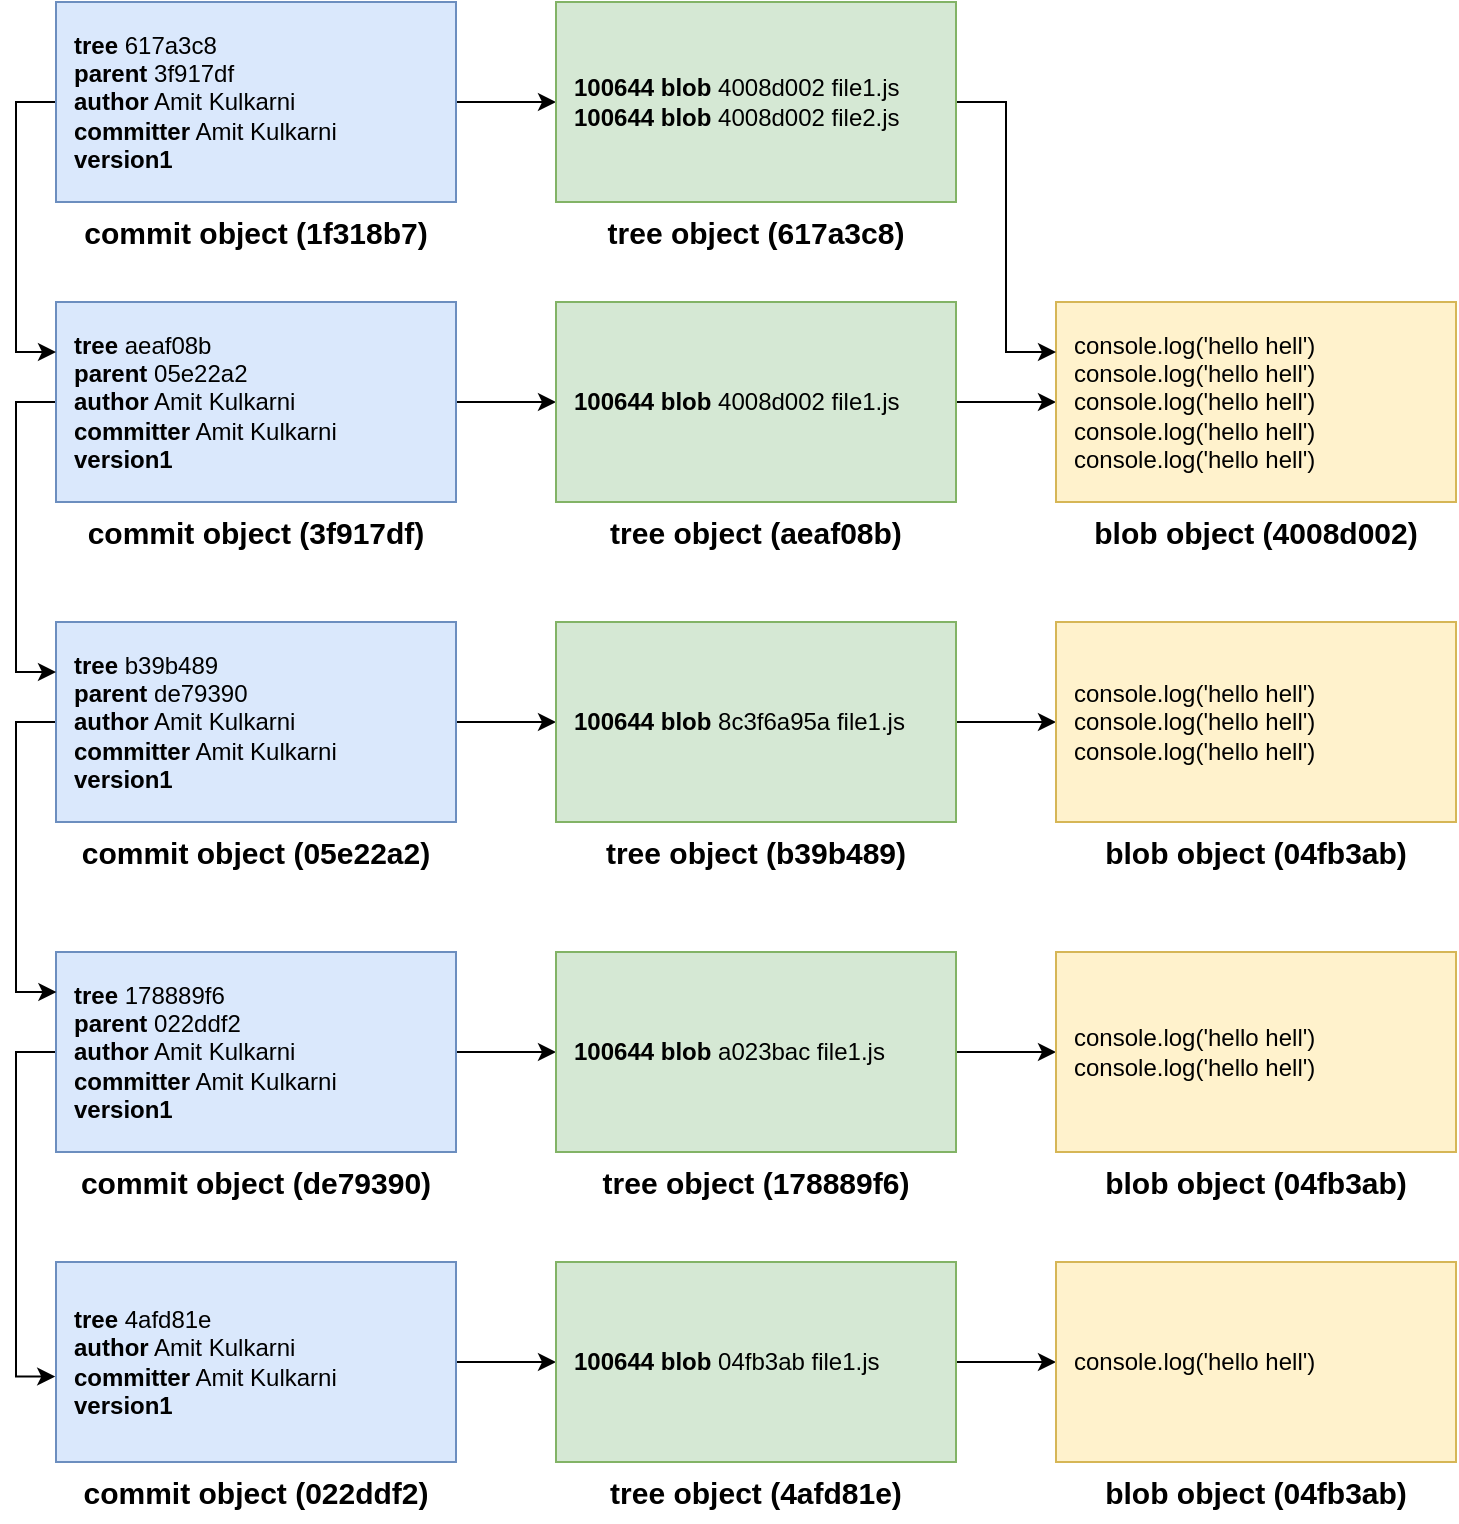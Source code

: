 <mxfile version="21.4.0" type="device" pages="2">
  <diagram name="Page-1" id="JSQuBiqZZewckdwmTf_G">
    <mxGraphModel dx="753" dy="487" grid="1" gridSize="10" guides="1" tooltips="1" connect="1" arrows="1" fold="1" page="1" pageScale="1" pageWidth="827" pageHeight="1169" math="0" shadow="0">
      <root>
        <mxCell id="0" />
        <mxCell id="1" parent="0" />
        <mxCell id="qUzir3XbmNW7f5T0-FNk-5" style="edgeStyle=orthogonalEdgeStyle;rounded=0;orthogonalLoop=1;jettySize=auto;html=1;" edge="1" parent="1" source="qUzir3XbmNW7f5T0-FNk-1" target="qUzir3XbmNW7f5T0-FNk-3">
          <mxGeometry relative="1" as="geometry" />
        </mxCell>
        <mxCell id="qUzir3XbmNW7f5T0-FNk-1" value="&lt;b&gt;tree&lt;/b&gt;&amp;nbsp;4afd81e&lt;br&gt;&lt;b&gt;author&lt;/b&gt; Amit Kulkarni&lt;br&gt;&lt;b&gt;committer&lt;/b&gt; Amit Kulkarni&lt;br&gt;&lt;b&gt;version1&lt;/b&gt;" style="rounded=0;whiteSpace=wrap;html=1;fillColor=#dae8fc;strokeColor=#6c8ebf;fontStyle=0;align=left;spacingLeft=7;" vertex="1" parent="1">
          <mxGeometry x="80" y="740" width="200" height="100" as="geometry" />
        </mxCell>
        <mxCell id="qUzir3XbmNW7f5T0-FNk-2" value="commit object (022ddf2)" style="text;html=1;strokeColor=none;fillColor=none;align=center;verticalAlign=middle;whiteSpace=wrap;rounded=0;fontStyle=1;fontSize=15;" vertex="1" parent="1">
          <mxGeometry x="80" y="840" width="200" height="30" as="geometry" />
        </mxCell>
        <mxCell id="qUzir3XbmNW7f5T0-FNk-8" style="edgeStyle=orthogonalEdgeStyle;rounded=0;orthogonalLoop=1;jettySize=auto;html=1;entryX=0;entryY=0.5;entryDx=0;entryDy=0;" edge="1" parent="1" source="qUzir3XbmNW7f5T0-FNk-3" target="qUzir3XbmNW7f5T0-FNk-6">
          <mxGeometry relative="1" as="geometry" />
        </mxCell>
        <mxCell id="qUzir3XbmNW7f5T0-FNk-3" value="&lt;b&gt;100644&lt;/b&gt; &lt;b&gt;blob&lt;/b&gt; 04fb3ab file1.js" style="rounded=0;whiteSpace=wrap;html=1;fillColor=#d5e8d4;strokeColor=#82b366;fontStyle=0;align=left;spacingLeft=7;" vertex="1" parent="1">
          <mxGeometry x="330" y="740" width="200" height="100" as="geometry" />
        </mxCell>
        <mxCell id="qUzir3XbmNW7f5T0-FNk-4" value="tree object (4afd81e)" style="text;html=1;strokeColor=none;fillColor=none;align=center;verticalAlign=middle;whiteSpace=wrap;rounded=0;fontStyle=1;fontSize=15;" vertex="1" parent="1">
          <mxGeometry x="330" y="840" width="200" height="30" as="geometry" />
        </mxCell>
        <mxCell id="qUzir3XbmNW7f5T0-FNk-6" value="console.log(&#39;hello hell&#39;)" style="rounded=0;whiteSpace=wrap;html=1;fillColor=#fff2cc;strokeColor=#d6b656;fontStyle=0;align=left;spacingLeft=7;" vertex="1" parent="1">
          <mxGeometry x="580" y="740" width="200" height="100" as="geometry" />
        </mxCell>
        <mxCell id="qUzir3XbmNW7f5T0-FNk-7" value="blob object (04fb3ab)" style="text;html=1;strokeColor=none;fillColor=none;align=center;verticalAlign=middle;whiteSpace=wrap;rounded=0;fontStyle=1;fontSize=15;" vertex="1" parent="1">
          <mxGeometry x="580" y="840" width="200" height="30" as="geometry" />
        </mxCell>
        <mxCell id="qUzir3XbmNW7f5T0-FNk-9" style="edgeStyle=orthogonalEdgeStyle;rounded=0;orthogonalLoop=1;jettySize=auto;html=1;" edge="1" parent="1" source="qUzir3XbmNW7f5T0-FNk-10" target="qUzir3XbmNW7f5T0-FNk-13">
          <mxGeometry relative="1" as="geometry" />
        </mxCell>
        <mxCell id="qUzir3XbmNW7f5T0-FNk-17" style="edgeStyle=orthogonalEdgeStyle;rounded=0;orthogonalLoop=1;jettySize=auto;html=1;entryX=-0.002;entryY=0.573;entryDx=0;entryDy=0;entryPerimeter=0;" edge="1" parent="1" source="qUzir3XbmNW7f5T0-FNk-10" target="qUzir3XbmNW7f5T0-FNk-1">
          <mxGeometry relative="1" as="geometry">
            <Array as="points">
              <mxPoint x="60" y="635" />
              <mxPoint x="60" y="797" />
            </Array>
          </mxGeometry>
        </mxCell>
        <mxCell id="qUzir3XbmNW7f5T0-FNk-10" value="&lt;b&gt;tree&lt;/b&gt;&amp;nbsp;178889f6&lt;br&gt;&lt;b&gt;parent&lt;/b&gt;&amp;nbsp;022ddf2&lt;br&gt;&lt;b&gt;author&lt;/b&gt; Amit Kulkarni&lt;br&gt;&lt;b&gt;committer&lt;/b&gt; Amit Kulkarni&lt;br&gt;&lt;b&gt;version1&lt;/b&gt;" style="rounded=0;whiteSpace=wrap;html=1;fillColor=#dae8fc;strokeColor=#6c8ebf;fontStyle=0;align=left;spacingLeft=7;" vertex="1" parent="1">
          <mxGeometry x="80" y="585" width="200" height="100" as="geometry" />
        </mxCell>
        <mxCell id="qUzir3XbmNW7f5T0-FNk-11" value="commit object (de79390)" style="text;html=1;strokeColor=none;fillColor=none;align=center;verticalAlign=middle;whiteSpace=wrap;rounded=0;fontStyle=1;fontSize=15;" vertex="1" parent="1">
          <mxGeometry x="80" y="685" width="200" height="30" as="geometry" />
        </mxCell>
        <mxCell id="qUzir3XbmNW7f5T0-FNk-12" style="edgeStyle=orthogonalEdgeStyle;rounded=0;orthogonalLoop=1;jettySize=auto;html=1;entryX=0;entryY=0.5;entryDx=0;entryDy=0;" edge="1" parent="1" source="qUzir3XbmNW7f5T0-FNk-13" target="qUzir3XbmNW7f5T0-FNk-15">
          <mxGeometry relative="1" as="geometry" />
        </mxCell>
        <mxCell id="qUzir3XbmNW7f5T0-FNk-13" value="&lt;b&gt;100644&lt;/b&gt; &lt;b&gt;blob&lt;/b&gt; a023bac file1.js" style="rounded=0;whiteSpace=wrap;html=1;fillColor=#d5e8d4;strokeColor=#82b366;fontStyle=0;align=left;spacingLeft=7;" vertex="1" parent="1">
          <mxGeometry x="330" y="585" width="200" height="100" as="geometry" />
        </mxCell>
        <mxCell id="qUzir3XbmNW7f5T0-FNk-14" value="tree object (178889f6)" style="text;html=1;strokeColor=none;fillColor=none;align=center;verticalAlign=middle;whiteSpace=wrap;rounded=0;fontStyle=1;fontSize=15;" vertex="1" parent="1">
          <mxGeometry x="330" y="685" width="200" height="30" as="geometry" />
        </mxCell>
        <mxCell id="qUzir3XbmNW7f5T0-FNk-15" value="&lt;div&gt;console.log(&#39;hello hell&#39;)&lt;/div&gt;&lt;div&gt;console.log(&#39;hello hell&#39;)&lt;/div&gt;" style="rounded=0;whiteSpace=wrap;html=1;fillColor=#fff2cc;strokeColor=#d6b656;fontStyle=0;align=left;spacingLeft=7;" vertex="1" parent="1">
          <mxGeometry x="580" y="585" width="200" height="100" as="geometry" />
        </mxCell>
        <mxCell id="qUzir3XbmNW7f5T0-FNk-16" value="blob object (04fb3ab)" style="text;html=1;strokeColor=none;fillColor=none;align=center;verticalAlign=middle;whiteSpace=wrap;rounded=0;fontStyle=1;fontSize=15;" vertex="1" parent="1">
          <mxGeometry x="580" y="685" width="200" height="30" as="geometry" />
        </mxCell>
        <mxCell id="qUzir3XbmNW7f5T0-FNk-18" style="edgeStyle=orthogonalEdgeStyle;rounded=0;orthogonalLoop=1;jettySize=auto;html=1;" edge="1" parent="1" source="qUzir3XbmNW7f5T0-FNk-19" target="qUzir3XbmNW7f5T0-FNk-22">
          <mxGeometry relative="1" as="geometry" />
        </mxCell>
        <mxCell id="qUzir3XbmNW7f5T0-FNk-26" style="edgeStyle=orthogonalEdgeStyle;rounded=0;orthogonalLoop=1;jettySize=auto;html=1;entryX=0.001;entryY=0.2;entryDx=0;entryDy=0;entryPerimeter=0;" edge="1" parent="1" source="qUzir3XbmNW7f5T0-FNk-19" target="qUzir3XbmNW7f5T0-FNk-10">
          <mxGeometry relative="1" as="geometry">
            <Array as="points">
              <mxPoint x="60" y="470" />
              <mxPoint x="60" y="605" />
            </Array>
          </mxGeometry>
        </mxCell>
        <mxCell id="qUzir3XbmNW7f5T0-FNk-19" value="&lt;b&gt;tree&lt;/b&gt;&amp;nbsp;b39b489&lt;br&gt;&lt;b&gt;parent&lt;/b&gt;&amp;nbsp;de79390&lt;br&gt;&lt;b&gt;author&lt;/b&gt; Amit Kulkarni&lt;br&gt;&lt;b&gt;committer&lt;/b&gt; Amit Kulkarni&lt;br&gt;&lt;b&gt;version1&lt;/b&gt;" style="rounded=0;whiteSpace=wrap;html=1;fillColor=#dae8fc;strokeColor=#6c8ebf;fontStyle=0;align=left;spacingLeft=7;" vertex="1" parent="1">
          <mxGeometry x="80" y="420" width="200" height="100" as="geometry" />
        </mxCell>
        <mxCell id="qUzir3XbmNW7f5T0-FNk-20" value="commit object (05e22a2)" style="text;html=1;strokeColor=none;fillColor=none;align=center;verticalAlign=middle;whiteSpace=wrap;rounded=0;fontStyle=1;fontSize=15;" vertex="1" parent="1">
          <mxGeometry x="80" y="520" width="200" height="30" as="geometry" />
        </mxCell>
        <mxCell id="qUzir3XbmNW7f5T0-FNk-21" style="edgeStyle=orthogonalEdgeStyle;rounded=0;orthogonalLoop=1;jettySize=auto;html=1;entryX=0;entryY=0.5;entryDx=0;entryDy=0;" edge="1" parent="1" source="qUzir3XbmNW7f5T0-FNk-22" target="qUzir3XbmNW7f5T0-FNk-24">
          <mxGeometry relative="1" as="geometry" />
        </mxCell>
        <mxCell id="qUzir3XbmNW7f5T0-FNk-22" value="&lt;b&gt;100644&lt;/b&gt; &lt;b&gt;blob&lt;/b&gt; 8c3f6a95a file1.js" style="rounded=0;whiteSpace=wrap;html=1;fillColor=#d5e8d4;strokeColor=#82b366;fontStyle=0;align=left;spacingLeft=7;" vertex="1" parent="1">
          <mxGeometry x="330" y="420" width="200" height="100" as="geometry" />
        </mxCell>
        <mxCell id="qUzir3XbmNW7f5T0-FNk-23" value="tree object (b39b489)" style="text;html=1;strokeColor=none;fillColor=none;align=center;verticalAlign=middle;whiteSpace=wrap;rounded=0;fontStyle=1;fontSize=15;" vertex="1" parent="1">
          <mxGeometry x="330" y="520" width="200" height="30" as="geometry" />
        </mxCell>
        <mxCell id="qUzir3XbmNW7f5T0-FNk-24" value="&lt;div&gt;console.log(&#39;hello hell&#39;)&lt;/div&gt;&lt;div&gt;console.log(&#39;hello hell&#39;)&lt;/div&gt;&lt;div&gt;console.log(&#39;hello hell&#39;)&lt;/div&gt;" style="rounded=0;whiteSpace=wrap;html=1;fillColor=#fff2cc;strokeColor=#d6b656;fontStyle=0;align=left;spacingLeft=7;" vertex="1" parent="1">
          <mxGeometry x="580" y="420" width="200" height="100" as="geometry" />
        </mxCell>
        <mxCell id="qUzir3XbmNW7f5T0-FNk-25" value="blob object (04fb3ab)" style="text;html=1;strokeColor=none;fillColor=none;align=center;verticalAlign=middle;whiteSpace=wrap;rounded=0;fontStyle=1;fontSize=15;" vertex="1" parent="1">
          <mxGeometry x="580" y="520" width="200" height="30" as="geometry" />
        </mxCell>
        <mxCell id="qUzir3XbmNW7f5T0-FNk-27" style="edgeStyle=orthogonalEdgeStyle;rounded=0;orthogonalLoop=1;jettySize=auto;html=1;" edge="1" parent="1" source="qUzir3XbmNW7f5T0-FNk-28" target="qUzir3XbmNW7f5T0-FNk-31">
          <mxGeometry relative="1" as="geometry" />
        </mxCell>
        <mxCell id="qUzir3XbmNW7f5T0-FNk-35" style="edgeStyle=orthogonalEdgeStyle;rounded=0;orthogonalLoop=1;jettySize=auto;html=1;entryX=0;entryY=0.25;entryDx=0;entryDy=0;" edge="1" parent="1" source="qUzir3XbmNW7f5T0-FNk-28" target="qUzir3XbmNW7f5T0-FNk-19">
          <mxGeometry relative="1" as="geometry">
            <Array as="points">
              <mxPoint x="60" y="310" />
              <mxPoint x="60" y="445" />
            </Array>
          </mxGeometry>
        </mxCell>
        <mxCell id="qUzir3XbmNW7f5T0-FNk-28" value="&lt;b&gt;tree&lt;/b&gt;&amp;nbsp;aeaf08b&lt;br&gt;&lt;b&gt;parent&lt;/b&gt;&amp;nbsp;05e22a2&lt;br&gt;&lt;b&gt;author&lt;/b&gt; Amit Kulkarni&lt;br&gt;&lt;b&gt;committer&lt;/b&gt; Amit Kulkarni&lt;br&gt;&lt;b&gt;version1&lt;/b&gt;" style="rounded=0;whiteSpace=wrap;html=1;fillColor=#dae8fc;strokeColor=#6c8ebf;fontStyle=0;align=left;spacingLeft=7;" vertex="1" parent="1">
          <mxGeometry x="80" y="260" width="200" height="100" as="geometry" />
        </mxCell>
        <mxCell id="qUzir3XbmNW7f5T0-FNk-29" value="commit object (3f917df)" style="text;html=1;strokeColor=none;fillColor=none;align=center;verticalAlign=middle;whiteSpace=wrap;rounded=0;fontStyle=1;fontSize=15;" vertex="1" parent="1">
          <mxGeometry x="80" y="360" width="200" height="30" as="geometry" />
        </mxCell>
        <mxCell id="qUzir3XbmNW7f5T0-FNk-30" style="edgeStyle=orthogonalEdgeStyle;rounded=0;orthogonalLoop=1;jettySize=auto;html=1;entryX=0;entryY=0.5;entryDx=0;entryDy=0;" edge="1" parent="1" source="qUzir3XbmNW7f5T0-FNk-31" target="qUzir3XbmNW7f5T0-FNk-33">
          <mxGeometry relative="1" as="geometry" />
        </mxCell>
        <mxCell id="qUzir3XbmNW7f5T0-FNk-31" value="&lt;b&gt;100644&lt;/b&gt; &lt;b&gt;blob&lt;/b&gt; 4008d002 file1.js" style="rounded=0;whiteSpace=wrap;html=1;fillColor=#d5e8d4;strokeColor=#82b366;fontStyle=0;align=left;spacingLeft=7;" vertex="1" parent="1">
          <mxGeometry x="330" y="260" width="200" height="100" as="geometry" />
        </mxCell>
        <mxCell id="qUzir3XbmNW7f5T0-FNk-32" value="tree object (aeaf08b)" style="text;html=1;strokeColor=none;fillColor=none;align=center;verticalAlign=middle;whiteSpace=wrap;rounded=0;fontStyle=1;fontSize=15;" vertex="1" parent="1">
          <mxGeometry x="330" y="360" width="200" height="30" as="geometry" />
        </mxCell>
        <mxCell id="qUzir3XbmNW7f5T0-FNk-33" value="&lt;div&gt;console.log(&#39;hello hell&#39;)&lt;/div&gt;&lt;div&gt;console.log(&#39;hello hell&#39;)&lt;/div&gt;&lt;div&gt;console.log(&#39;hello hell&#39;)&lt;/div&gt;&lt;div&gt;console.log(&#39;hello hell&#39;)&lt;/div&gt;&lt;div&gt;console.log(&#39;hello hell&#39;)&lt;/div&gt;" style="rounded=0;whiteSpace=wrap;html=1;fillColor=#fff2cc;strokeColor=#d6b656;fontStyle=0;align=left;spacingLeft=7;" vertex="1" parent="1">
          <mxGeometry x="580" y="260" width="200" height="100" as="geometry" />
        </mxCell>
        <mxCell id="qUzir3XbmNW7f5T0-FNk-34" value="blob object (4008d002)" style="text;html=1;strokeColor=none;fillColor=none;align=center;verticalAlign=middle;whiteSpace=wrap;rounded=0;fontStyle=1;fontSize=15;" vertex="1" parent="1">
          <mxGeometry x="580" y="360" width="200" height="30" as="geometry" />
        </mxCell>
        <mxCell id="qUzir3XbmNW7f5T0-FNk-36" style="edgeStyle=orthogonalEdgeStyle;rounded=0;orthogonalLoop=1;jettySize=auto;html=1;" edge="1" parent="1" source="qUzir3XbmNW7f5T0-FNk-37" target="qUzir3XbmNW7f5T0-FNk-40">
          <mxGeometry relative="1" as="geometry" />
        </mxCell>
        <mxCell id="qUzir3XbmNW7f5T0-FNk-44" style="edgeStyle=orthogonalEdgeStyle;rounded=0;orthogonalLoop=1;jettySize=auto;html=1;entryX=0;entryY=0.25;entryDx=0;entryDy=0;" edge="1" parent="1" source="qUzir3XbmNW7f5T0-FNk-37" target="qUzir3XbmNW7f5T0-FNk-28">
          <mxGeometry relative="1" as="geometry">
            <Array as="points">
              <mxPoint x="60" y="160" />
              <mxPoint x="60" y="285" />
            </Array>
          </mxGeometry>
        </mxCell>
        <mxCell id="qUzir3XbmNW7f5T0-FNk-37" value="&lt;b&gt;tree&lt;/b&gt;&amp;nbsp;617a3c8&lt;br&gt;&lt;b&gt;parent&lt;/b&gt;&amp;nbsp;3f917df&lt;br&gt;&lt;b&gt;author&lt;/b&gt; Amit Kulkarni&lt;br&gt;&lt;b&gt;committer&lt;/b&gt; Amit Kulkarni&lt;br&gt;&lt;b&gt;version1&lt;/b&gt;" style="rounded=0;whiteSpace=wrap;html=1;fillColor=#dae8fc;strokeColor=#6c8ebf;fontStyle=0;align=left;spacingLeft=7;" vertex="1" parent="1">
          <mxGeometry x="80" y="110" width="200" height="100" as="geometry" />
        </mxCell>
        <mxCell id="qUzir3XbmNW7f5T0-FNk-38" value="commit object (1f318b7)" style="text;html=1;strokeColor=none;fillColor=none;align=center;verticalAlign=middle;whiteSpace=wrap;rounded=0;fontStyle=1;fontSize=15;" vertex="1" parent="1">
          <mxGeometry x="80" y="210" width="200" height="30" as="geometry" />
        </mxCell>
        <mxCell id="qUzir3XbmNW7f5T0-FNk-45" style="edgeStyle=orthogonalEdgeStyle;rounded=0;orthogonalLoop=1;jettySize=auto;html=1;entryX=0;entryY=0.25;entryDx=0;entryDy=0;" edge="1" parent="1" source="qUzir3XbmNW7f5T0-FNk-40" target="qUzir3XbmNW7f5T0-FNk-33">
          <mxGeometry relative="1" as="geometry" />
        </mxCell>
        <mxCell id="qUzir3XbmNW7f5T0-FNk-40" value="&lt;b&gt;100644&lt;/b&gt; &lt;b&gt;blob&lt;/b&gt; 4008d002 file1.js&lt;br&gt;&lt;b style=&quot;border-color: var(--border-color);&quot;&gt;100644&lt;/b&gt;&amp;nbsp;&lt;b style=&quot;border-color: var(--border-color);&quot;&gt;blob&lt;/b&gt;&amp;nbsp;4008d002 file2.js" style="rounded=0;whiteSpace=wrap;html=1;fillColor=#d5e8d4;strokeColor=#82b366;fontStyle=0;align=left;spacingLeft=7;" vertex="1" parent="1">
          <mxGeometry x="330" y="110" width="200" height="100" as="geometry" />
        </mxCell>
        <mxCell id="qUzir3XbmNW7f5T0-FNk-41" value="tree object (617a3c8)" style="text;html=1;strokeColor=none;fillColor=none;align=center;verticalAlign=middle;whiteSpace=wrap;rounded=0;fontStyle=1;fontSize=15;" vertex="1" parent="1">
          <mxGeometry x="330" y="210" width="200" height="30" as="geometry" />
        </mxCell>
      </root>
    </mxGraphModel>
  </diagram>
  <diagram id="i1c8UqxOLPFlF-GLvHfX" name="Page-2">
    <mxGraphModel dx="1461" dy="946" grid="1" gridSize="10" guides="1" tooltips="1" connect="1" arrows="1" fold="1" page="1" pageScale="1" pageWidth="827" pageHeight="1169" math="0" shadow="0">
      <root>
        <mxCell id="0" />
        <mxCell id="1" parent="0" />
        <mxCell id="3gwyZ6Zm5IwmBu6aWpHO-1" value="2bd0cc3" style="rounded=0;whiteSpace=wrap;html=1;fontStyle=1;fontSize=17;fillColor=#dae8fc;strokeColor=#6c8ebf;" vertex="1" parent="1">
          <mxGeometry x="344" y="1050" width="140" height="50" as="geometry" />
        </mxCell>
        <mxCell id="3gwyZ6Zm5IwmBu6aWpHO-3" style="edgeStyle=orthogonalEdgeStyle;rounded=0;orthogonalLoop=1;jettySize=auto;html=1;" edge="1" parent="1" source="3gwyZ6Zm5IwmBu6aWpHO-2" target="3gwyZ6Zm5IwmBu6aWpHO-1">
          <mxGeometry relative="1" as="geometry" />
        </mxCell>
        <mxCell id="3gwyZ6Zm5IwmBu6aWpHO-2" value="aa69021" style="rounded=0;whiteSpace=wrap;html=1;fontStyle=1;fontSize=17;fillColor=#dae8fc;strokeColor=#6c8ebf;" vertex="1" parent="1">
          <mxGeometry x="344" y="960" width="140" height="50" as="geometry" />
        </mxCell>
        <mxCell id="3gwyZ6Zm5IwmBu6aWpHO-14" style="edgeStyle=orthogonalEdgeStyle;rounded=0;orthogonalLoop=1;jettySize=auto;html=1;" edge="1" parent="1" source="3gwyZ6Zm5IwmBu6aWpHO-12" target="3gwyZ6Zm5IwmBu6aWpHO-2">
          <mxGeometry relative="1" as="geometry" />
        </mxCell>
        <mxCell id="3gwyZ6Zm5IwmBu6aWpHO-12" value="bb4e15a" style="rounded=0;whiteSpace=wrap;html=1;fontStyle=1;fontSize=17;fillColor=#dae8fc;strokeColor=#6c8ebf;" vertex="1" parent="1">
          <mxGeometry x="344" y="870" width="140" height="50" as="geometry" />
        </mxCell>
        <mxCell id="3gwyZ6Zm5IwmBu6aWpHO-26" style="edgeStyle=orthogonalEdgeStyle;rounded=0;orthogonalLoop=1;jettySize=auto;html=1;" edge="1" parent="1" source="3gwyZ6Zm5IwmBu6aWpHO-24" target="3gwyZ6Zm5IwmBu6aWpHO-12">
          <mxGeometry relative="1" as="geometry" />
        </mxCell>
        <mxCell id="3gwyZ6Zm5IwmBu6aWpHO-24" value="8c75e56" style="rounded=0;whiteSpace=wrap;html=1;fontStyle=1;fontSize=17;fillColor=#dae8fc;strokeColor=#6c8ebf;" vertex="1" parent="1">
          <mxGeometry x="344" y="780" width="140" height="50" as="geometry" />
        </mxCell>
        <mxCell id="3gwyZ6Zm5IwmBu6aWpHO-53" style="edgeStyle=orthogonalEdgeStyle;rounded=0;orthogonalLoop=1;jettySize=auto;html=1;" edge="1" parent="1" source="3gwyZ6Zm5IwmBu6aWpHO-29" target="3gwyZ6Zm5IwmBu6aWpHO-31">
          <mxGeometry relative="1" as="geometry" />
        </mxCell>
        <mxCell id="3gwyZ6Zm5IwmBu6aWpHO-29" value="HEAD" style="rounded=0;whiteSpace=wrap;html=1;fillColor=#ffe6cc;strokeColor=#d79b00;fontStyle=1" vertex="1" parent="1">
          <mxGeometry x="100" y="327.5" width="80" height="35" as="geometry" />
        </mxCell>
        <mxCell id="3gwyZ6Zm5IwmBu6aWpHO-47" style="edgeStyle=orthogonalEdgeStyle;rounded=0;orthogonalLoop=1;jettySize=auto;html=1;" edge="1" parent="1" source="3gwyZ6Zm5IwmBu6aWpHO-31" target="3gwyZ6Zm5IwmBu6aWpHO-45">
          <mxGeometry relative="1" as="geometry" />
        </mxCell>
        <mxCell id="3gwyZ6Zm5IwmBu6aWpHO-31" value="main" style="rounded=0;whiteSpace=wrap;html=1;fillColor=#e1d5e7;strokeColor=#9673a6;fontStyle=1" vertex="1" parent="1">
          <mxGeometry x="220" y="327.5" width="80" height="35" as="geometry" />
        </mxCell>
        <mxCell id="3gwyZ6Zm5IwmBu6aWpHO-34" style="edgeStyle=orthogonalEdgeStyle;rounded=0;orthogonalLoop=1;jettySize=auto;html=1;entryX=0.5;entryY=0;entryDx=0;entryDy=0;" edge="1" parent="1" source="3gwyZ6Zm5IwmBu6aWpHO-32" target="3gwyZ6Zm5IwmBu6aWpHO-24">
          <mxGeometry relative="1" as="geometry">
            <Array as="points">
              <mxPoint x="414" y="750" />
              <mxPoint x="414" y="750" />
            </Array>
          </mxGeometry>
        </mxCell>
        <mxCell id="3gwyZ6Zm5IwmBu6aWpHO-32" value="1fadbc5" style="rounded=0;whiteSpace=wrap;html=1;fontStyle=1;fontSize=17;fillColor=#dae8fc;strokeColor=#6c8ebf;" vertex="1" parent="1">
          <mxGeometry x="344" y="690" width="140" height="50" as="geometry" />
        </mxCell>
        <mxCell id="3gwyZ6Zm5IwmBu6aWpHO-40" style="edgeStyle=orthogonalEdgeStyle;rounded=0;orthogonalLoop=1;jettySize=auto;html=1;entryX=0.5;entryY=0;entryDx=0;entryDy=0;" edge="1" parent="1" source="3gwyZ6Zm5IwmBu6aWpHO-38" target="3gwyZ6Zm5IwmBu6aWpHO-32">
          <mxGeometry relative="1" as="geometry" />
        </mxCell>
        <mxCell id="3gwyZ6Zm5IwmBu6aWpHO-38" value="1e99a6e" style="rounded=0;whiteSpace=wrap;html=1;fontStyle=1;fontSize=17;fillColor=#dae8fc;strokeColor=#6c8ebf;" vertex="1" parent="1">
          <mxGeometry x="484" y="552.5" width="140" height="50" as="geometry" />
        </mxCell>
        <mxCell id="3gwyZ6Zm5IwmBu6aWpHO-44" style="edgeStyle=orthogonalEdgeStyle;rounded=0;orthogonalLoop=1;jettySize=auto;html=1;entryX=0.5;entryY=0;entryDx=0;entryDy=0;" edge="1" parent="1" source="3gwyZ6Zm5IwmBu6aWpHO-42" target="3gwyZ6Zm5IwmBu6aWpHO-32">
          <mxGeometry relative="1" as="geometry" />
        </mxCell>
        <mxCell id="3gwyZ6Zm5IwmBu6aWpHO-42" value="22ccdd1" style="rounded=0;whiteSpace=wrap;html=1;fontStyle=1;fontSize=17;fillColor=#dae8fc;strokeColor=#6c8ebf;" vertex="1" parent="1">
          <mxGeometry x="344" y="460" width="140" height="50" as="geometry" />
        </mxCell>
        <mxCell id="3gwyZ6Zm5IwmBu6aWpHO-46" style="edgeStyle=orthogonalEdgeStyle;rounded=0;orthogonalLoop=1;jettySize=auto;html=1;" edge="1" parent="1" source="3gwyZ6Zm5IwmBu6aWpHO-45" target="3gwyZ6Zm5IwmBu6aWpHO-42">
          <mxGeometry relative="1" as="geometry" />
        </mxCell>
        <mxCell id="3gwyZ6Zm5IwmBu6aWpHO-48" style="edgeStyle=orthogonalEdgeStyle;rounded=0;orthogonalLoop=1;jettySize=auto;html=1;entryX=0.5;entryY=0;entryDx=0;entryDy=0;" edge="1" parent="1" source="3gwyZ6Zm5IwmBu6aWpHO-45" target="3gwyZ6Zm5IwmBu6aWpHO-38">
          <mxGeometry relative="1" as="geometry">
            <Array as="points">
              <mxPoint x="414" y="410" />
              <mxPoint x="554" y="410" />
            </Array>
          </mxGeometry>
        </mxCell>
        <mxCell id="3gwyZ6Zm5IwmBu6aWpHO-45" value="e026e94" style="rounded=0;whiteSpace=wrap;html=1;fontStyle=1;fontSize=17;fillColor=#1ba1e2;strokeColor=#006EAF;fontColor=#ffffff;" vertex="1" parent="1">
          <mxGeometry x="344" y="320" width="140" height="50" as="geometry" />
        </mxCell>
        <mxCell id="3gwyZ6Zm5IwmBu6aWpHO-52" style="edgeStyle=orthogonalEdgeStyle;rounded=0;orthogonalLoop=1;jettySize=auto;html=1;entryX=0;entryY=0.5;entryDx=0;entryDy=0;" edge="1" parent="1" source="3gwyZ6Zm5IwmBu6aWpHO-50" target="3gwyZ6Zm5IwmBu6aWpHO-2">
          <mxGeometry relative="1" as="geometry" />
        </mxCell>
        <mxCell id="3gwyZ6Zm5IwmBu6aWpHO-50" value="b1" style="rounded=0;whiteSpace=wrap;html=1;fillColor=#e1d5e7;strokeColor=#9673a6;fontStyle=1" vertex="1" parent="1">
          <mxGeometry x="200" y="967.5" width="80" height="35" as="geometry" />
        </mxCell>
        <mxCell id="3gwyZ6Zm5IwmBu6aWpHO-55" style="edgeStyle=orthogonalEdgeStyle;rounded=0;orthogonalLoop=1;jettySize=auto;html=1;" edge="1" parent="1" source="3gwyZ6Zm5IwmBu6aWpHO-54" target="3gwyZ6Zm5IwmBu6aWpHO-32">
          <mxGeometry relative="1" as="geometry" />
        </mxCell>
        <mxCell id="3gwyZ6Zm5IwmBu6aWpHO-54" value="b2" style="rounded=0;whiteSpace=wrap;html=1;fillColor=#e1d5e7;strokeColor=#9673a6;fontStyle=1" vertex="1" parent="1">
          <mxGeometry x="210" y="697.5" width="80" height="35" as="geometry" />
        </mxCell>
      </root>
    </mxGraphModel>
  </diagram>
</mxfile>
